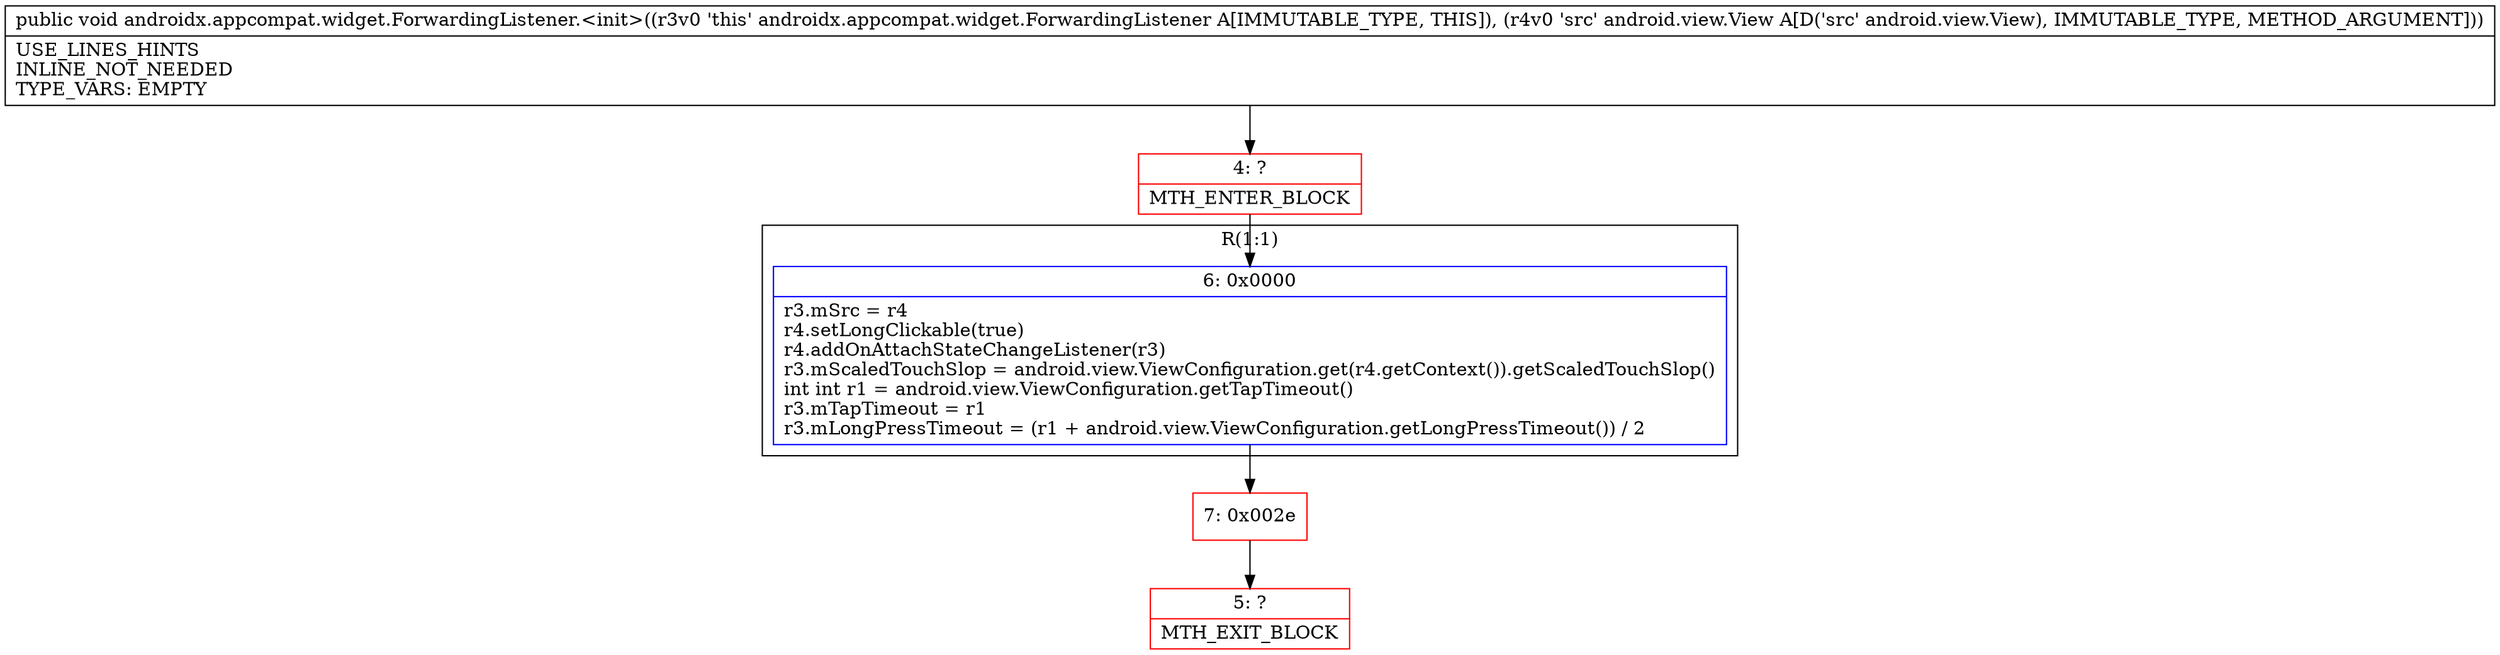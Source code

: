 digraph "CFG forandroidx.appcompat.widget.ForwardingListener.\<init\>(Landroid\/view\/View;)V" {
subgraph cluster_Region_478438717 {
label = "R(1:1)";
node [shape=record,color=blue];
Node_6 [shape=record,label="{6\:\ 0x0000|r3.mSrc = r4\lr4.setLongClickable(true)\lr4.addOnAttachStateChangeListener(r3)\lr3.mScaledTouchSlop = android.view.ViewConfiguration.get(r4.getContext()).getScaledTouchSlop()\lint int r1 = android.view.ViewConfiguration.getTapTimeout()\lr3.mTapTimeout = r1\lr3.mLongPressTimeout = (r1 + android.view.ViewConfiguration.getLongPressTimeout()) \/ 2\l}"];
}
Node_4 [shape=record,color=red,label="{4\:\ ?|MTH_ENTER_BLOCK\l}"];
Node_7 [shape=record,color=red,label="{7\:\ 0x002e}"];
Node_5 [shape=record,color=red,label="{5\:\ ?|MTH_EXIT_BLOCK\l}"];
MethodNode[shape=record,label="{public void androidx.appcompat.widget.ForwardingListener.\<init\>((r3v0 'this' androidx.appcompat.widget.ForwardingListener A[IMMUTABLE_TYPE, THIS]), (r4v0 'src' android.view.View A[D('src' android.view.View), IMMUTABLE_TYPE, METHOD_ARGUMENT]))  | USE_LINES_HINTS\lINLINE_NOT_NEEDED\lTYPE_VARS: EMPTY\l}"];
MethodNode -> Node_4;Node_6 -> Node_7;
Node_4 -> Node_6;
Node_7 -> Node_5;
}

